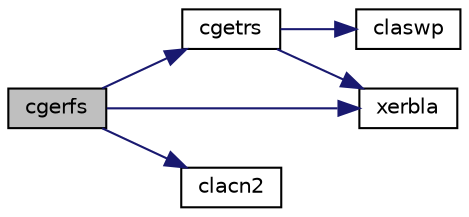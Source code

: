 digraph "cgerfs"
{
 // LATEX_PDF_SIZE
  edge [fontname="Helvetica",fontsize="10",labelfontname="Helvetica",labelfontsize="10"];
  node [fontname="Helvetica",fontsize="10",shape=record];
  rankdir="LR";
  Node1 [label="cgerfs",height=0.2,width=0.4,color="black", fillcolor="grey75", style="filled", fontcolor="black",tooltip="CGERFS"];
  Node1 -> Node2 [color="midnightblue",fontsize="10",style="solid",fontname="Helvetica"];
  Node2 [label="cgetrs",height=0.2,width=0.4,color="black", fillcolor="white", style="filled",URL="$cgetrs_8f.html#a3a79ef0038488e420519c422c1a2a8f2",tooltip="CGETRS"];
  Node2 -> Node3 [color="midnightblue",fontsize="10",style="solid",fontname="Helvetica"];
  Node3 [label="claswp",height=0.2,width=0.4,color="black", fillcolor="white", style="filled",URL="$claswp_8f.html#a27858a2e2b195ef0e7121f1edb8bb9a9",tooltip="CLASWP performs a series of row interchanges on a general rectangular matrix."];
  Node2 -> Node4 [color="midnightblue",fontsize="10",style="solid",fontname="Helvetica"];
  Node4 [label="xerbla",height=0.2,width=0.4,color="black", fillcolor="white", style="filled",URL="$xerbla_8f.html#a377ee61015baf8dea7770b3a404b1c07",tooltip="XERBLA"];
  Node1 -> Node5 [color="midnightblue",fontsize="10",style="solid",fontname="Helvetica"];
  Node5 [label="clacn2",height=0.2,width=0.4,color="black", fillcolor="white", style="filled",URL="$clacn2_8f.html#ab908babe3ec3648412de15e0f8ab4479",tooltip="CLACN2 estimates the 1-norm of a square matrix, using reverse communication for evaluating matrix-vec..."];
  Node1 -> Node4 [color="midnightblue",fontsize="10",style="solid",fontname="Helvetica"];
}
